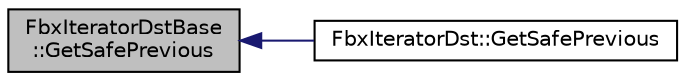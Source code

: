digraph "FbxIteratorDstBase::GetSafePrevious"
{
  edge [fontname="Helvetica",fontsize="10",labelfontname="Helvetica",labelfontsize="10"];
  node [fontname="Helvetica",fontsize="10",shape=record];
  rankdir="LR";
  Node28 [label="FbxIteratorDstBase\l::GetSafePrevious",height=0.2,width=0.4,color="black", fillcolor="grey75", style="filled", fontcolor="black"];
  Node28 -> Node29 [dir="back",color="midnightblue",fontsize="10",style="solid",fontname="Helvetica"];
  Node29 [label="FbxIteratorDst::GetSafePrevious",height=0.2,width=0.4,color="black", fillcolor="white", style="filled",URL="$class_fbx_iterator_dst.html#a8ccdc9811e9315aa7d5d30ff595615ef"];
}
